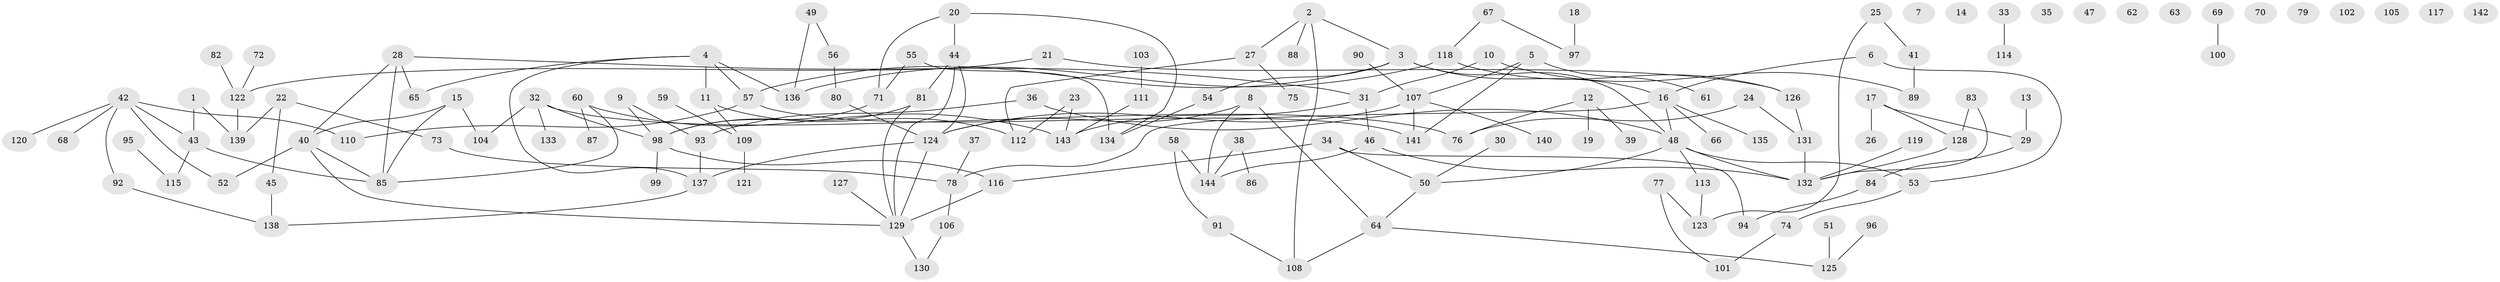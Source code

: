 // Generated by graph-tools (version 1.1) at 2025/00/03/09/25 03:00:41]
// undirected, 144 vertices, 168 edges
graph export_dot {
graph [start="1"]
  node [color=gray90,style=filled];
  1;
  2;
  3;
  4;
  5;
  6;
  7;
  8;
  9;
  10;
  11;
  12;
  13;
  14;
  15;
  16;
  17;
  18;
  19;
  20;
  21;
  22;
  23;
  24;
  25;
  26;
  27;
  28;
  29;
  30;
  31;
  32;
  33;
  34;
  35;
  36;
  37;
  38;
  39;
  40;
  41;
  42;
  43;
  44;
  45;
  46;
  47;
  48;
  49;
  50;
  51;
  52;
  53;
  54;
  55;
  56;
  57;
  58;
  59;
  60;
  61;
  62;
  63;
  64;
  65;
  66;
  67;
  68;
  69;
  70;
  71;
  72;
  73;
  74;
  75;
  76;
  77;
  78;
  79;
  80;
  81;
  82;
  83;
  84;
  85;
  86;
  87;
  88;
  89;
  90;
  91;
  92;
  93;
  94;
  95;
  96;
  97;
  98;
  99;
  100;
  101;
  102;
  103;
  104;
  105;
  106;
  107;
  108;
  109;
  110;
  111;
  112;
  113;
  114;
  115;
  116;
  117;
  118;
  119;
  120;
  121;
  122;
  123;
  124;
  125;
  126;
  127;
  128;
  129;
  130;
  131;
  132;
  133;
  134;
  135;
  136;
  137;
  138;
  139;
  140;
  141;
  142;
  143;
  144;
  1 -- 43;
  1 -- 139;
  2 -- 3;
  2 -- 27;
  2 -- 88;
  2 -- 108;
  3 -- 16;
  3 -- 48;
  3 -- 54;
  3 -- 57;
  4 -- 11;
  4 -- 57;
  4 -- 65;
  4 -- 136;
  4 -- 137;
  5 -- 61;
  5 -- 107;
  5 -- 141;
  6 -- 16;
  6 -- 53;
  8 -- 64;
  8 -- 124;
  8 -- 144;
  9 -- 93;
  9 -- 98;
  10 -- 31;
  10 -- 89;
  11 -- 109;
  11 -- 112;
  12 -- 19;
  12 -- 39;
  12 -- 76;
  13 -- 29;
  15 -- 40;
  15 -- 85;
  15 -- 104;
  16 -- 48;
  16 -- 66;
  16 -- 78;
  16 -- 135;
  17 -- 26;
  17 -- 29;
  17 -- 128;
  18 -- 97;
  20 -- 44;
  20 -- 71;
  20 -- 134;
  21 -- 122;
  21 -- 126;
  22 -- 45;
  22 -- 73;
  22 -- 139;
  23 -- 112;
  23 -- 143;
  24 -- 76;
  24 -- 131;
  25 -- 41;
  25 -- 123;
  27 -- 75;
  27 -- 112;
  28 -- 31;
  28 -- 40;
  28 -- 65;
  28 -- 85;
  29 -- 84;
  30 -- 50;
  31 -- 46;
  31 -- 143;
  32 -- 76;
  32 -- 98;
  32 -- 104;
  32 -- 133;
  33 -- 114;
  34 -- 50;
  34 -- 94;
  34 -- 116;
  36 -- 48;
  36 -- 93;
  37 -- 78;
  38 -- 86;
  38 -- 144;
  40 -- 52;
  40 -- 85;
  40 -- 129;
  41 -- 89;
  42 -- 43;
  42 -- 52;
  42 -- 68;
  42 -- 92;
  42 -- 110;
  42 -- 120;
  43 -- 85;
  43 -- 115;
  44 -- 81;
  44 -- 124;
  44 -- 129;
  45 -- 138;
  46 -- 132;
  46 -- 144;
  48 -- 50;
  48 -- 53;
  48 -- 113;
  48 -- 132;
  49 -- 56;
  49 -- 136;
  50 -- 64;
  51 -- 125;
  53 -- 74;
  54 -- 134;
  55 -- 71;
  55 -- 134;
  56 -- 80;
  57 -- 110;
  57 -- 141;
  58 -- 91;
  58 -- 144;
  59 -- 109;
  60 -- 85;
  60 -- 87;
  60 -- 143;
  64 -- 108;
  64 -- 125;
  67 -- 97;
  67 -- 118;
  69 -- 100;
  71 -- 98;
  72 -- 122;
  73 -- 78;
  74 -- 101;
  77 -- 101;
  77 -- 123;
  78 -- 106;
  80 -- 124;
  81 -- 98;
  81 -- 129;
  82 -- 122;
  83 -- 128;
  83 -- 132;
  84 -- 94;
  90 -- 107;
  91 -- 108;
  92 -- 138;
  93 -- 137;
  95 -- 115;
  96 -- 125;
  98 -- 99;
  98 -- 116;
  103 -- 111;
  106 -- 130;
  107 -- 124;
  107 -- 140;
  107 -- 141;
  109 -- 121;
  111 -- 143;
  113 -- 123;
  116 -- 129;
  118 -- 126;
  118 -- 136;
  119 -- 132;
  122 -- 139;
  124 -- 129;
  124 -- 137;
  126 -- 131;
  127 -- 129;
  128 -- 132;
  129 -- 130;
  131 -- 132;
  137 -- 138;
}
